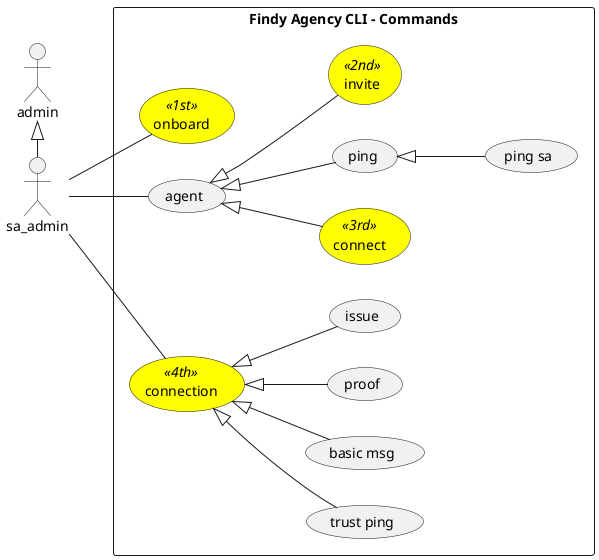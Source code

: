 @startuml
left to right direction
skinparam packageStyle rectangle

skinparam usecase {
	'ArrowColor Black
	BackgroundColor<< 1st >> Yellow
	BackgroundColor<< 2nd >> Yellow
	BackgroundColor<< 3rd >> Yellow
	BackgroundColor<< 4th >> Yellow
	'BorderColor<< Protocol >> Black
	'ArrowColor<< Protocol >> Black
}

actor admin
actor sa_admin

admin <|- sa_admin
rectangle "Findy Agency CLI - Commands" {
	sa_admin -- (onboard)
	sa_admin -- (agent)
	sa_admin -- (connection)

	(agent) <|-- (connect)
	(agent) <|-- (ping)
	(agent) <|-- (invite)
	(ping) <|-- (ping sa)

	(connection) <|-- (trust ping)
	(connection) <|-- (basic msg)
	(connection) <|-- (proof)
	(connection) <|-- (issue)

	(onboard) << 1st >>
	(invite) << 2nd >>
	(connect) << 3rd >>
	(connection) << 4th >>
}

@enduml